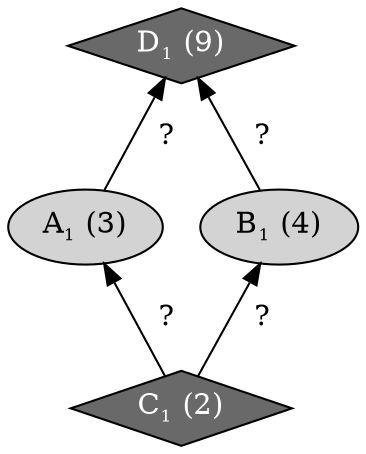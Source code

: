 digraph "CMIAUTOMATON.CMIAUTOMATON_e1__abc__async"{
rankdir="BT"
1 [label=<A<sub><font point-size="10">1</font></sub> (3)>, style="filled", fillcolor="lightgray"]
2 [label=<B<sub><font point-size="10">1</font></sub> (4)>, style="filled", fillcolor="lightgray"]
3 [label=<C<sub><font point-size="10">1</font></sub> (2)>, style="filled", shape="diamond", fillcolor="dimgray", fontcolor="white"]
4 [label=<D<sub><font point-size="10">1</font></sub> (9)>, style="filled", shape="diamond", fillcolor="dimgray", fontcolor="white"]
1 -> 4 [label=<  ?  >]
2 -> 4 [label=<  ?  >]
3 -> 1 [label=<  ?  >]
3 -> 2 [label=<  ?  >]
}
